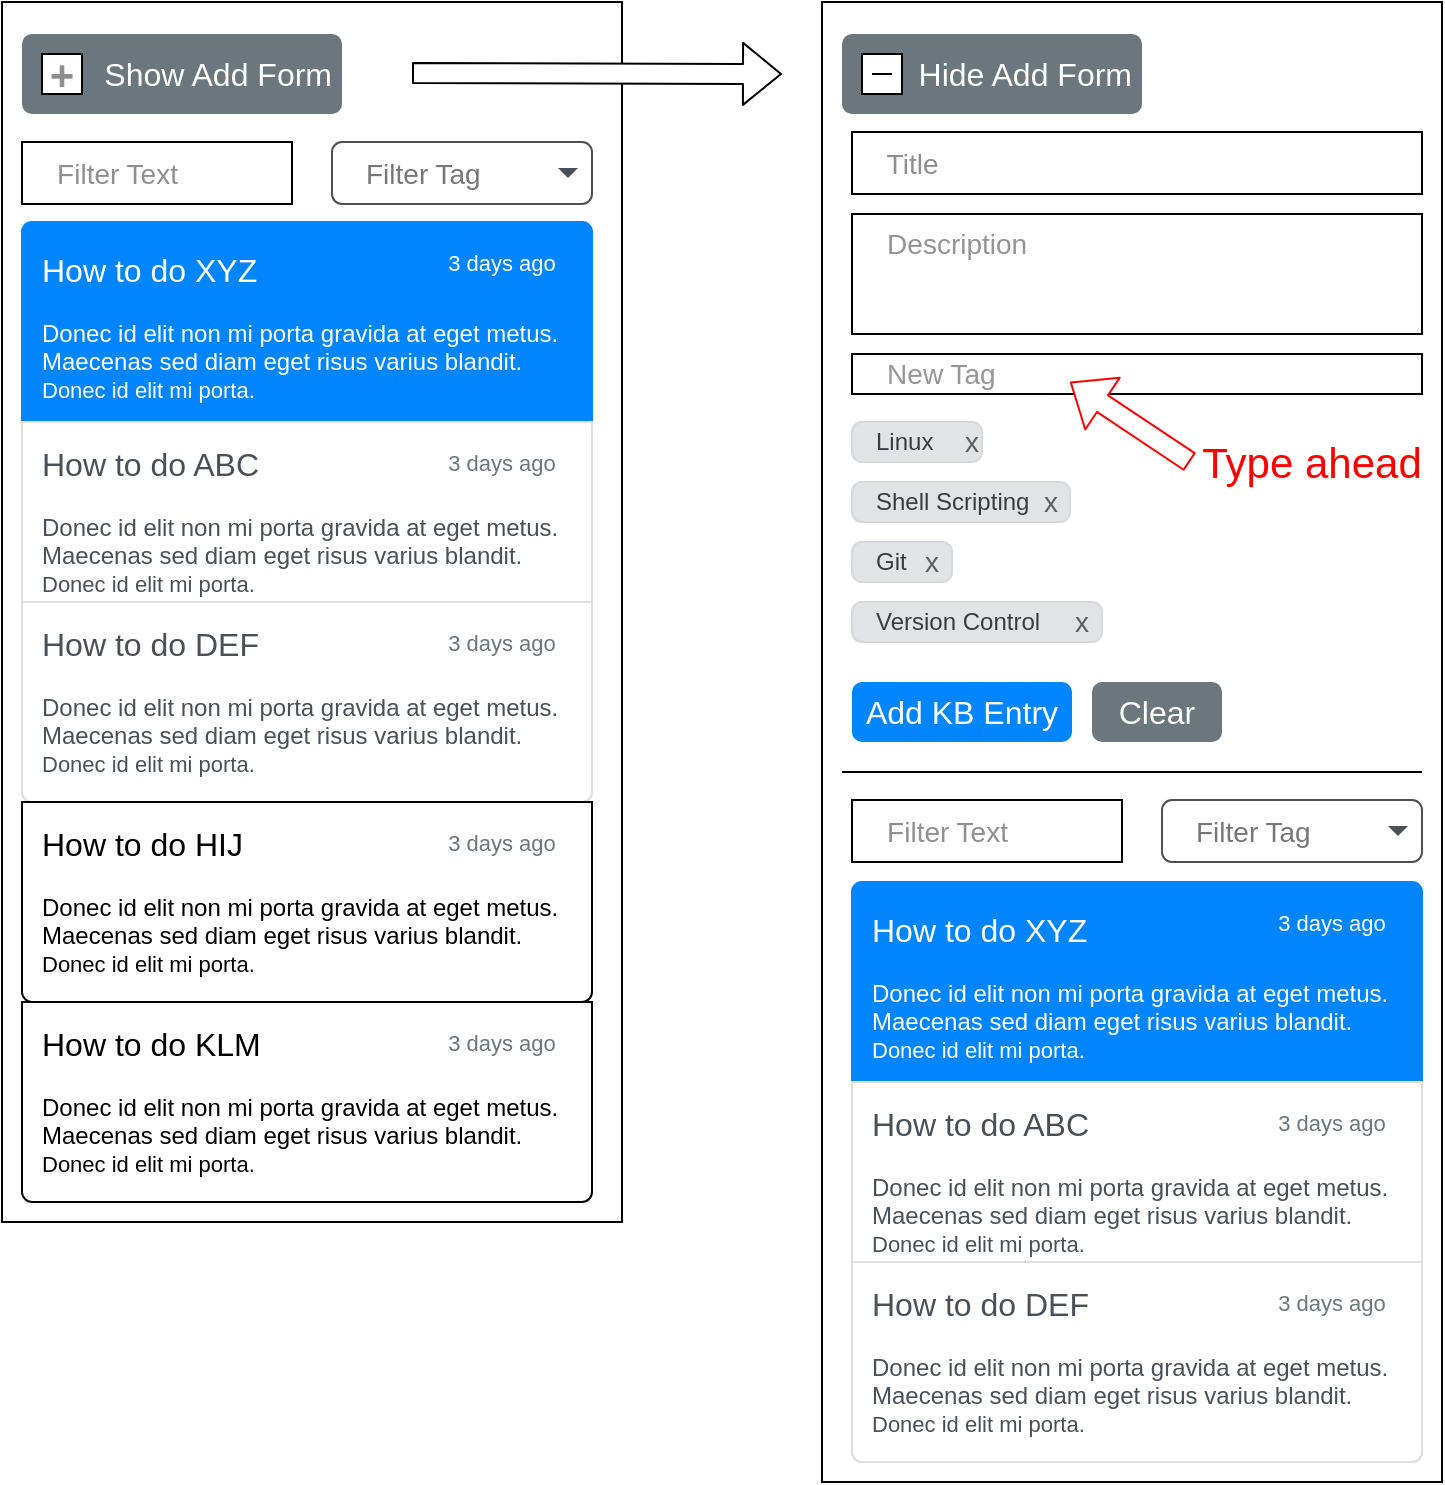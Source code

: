 <mxfile version="13.3.1" type="device"><diagram name="Main Landing Mobile" id="UHeAAoOX3TNLI6ta04B6"><mxGraphModel dx="1426" dy="822" grid="1" gridSize="10" guides="1" tooltips="1" connect="1" arrows="1" fold="1" page="1" pageScale="1" pageWidth="850" pageHeight="1100" math="0" shadow="0"><root><mxCell id="jLLT4HiHCLpE144ZIB0P-0"/><mxCell id="jLLT4HiHCLpE144ZIB0P-1" parent="jLLT4HiHCLpE144ZIB0P-0"/><mxCell id="jLLT4HiHCLpE144ZIB0P-2" value="" style="rounded=0;whiteSpace=wrap;html=1;" vertex="1" parent="jLLT4HiHCLpE144ZIB0P-1"><mxGeometry x="475" y="170" width="310" height="740" as="geometry"/></mxCell><mxCell id="jLLT4HiHCLpE144ZIB0P-20" value="" style="rounded=0;whiteSpace=wrap;html=1;" vertex="1" parent="jLLT4HiHCLpE144ZIB0P-1"><mxGeometry x="65" y="170" width="310" height="610" as="geometry"/></mxCell><mxCell id="jLLT4HiHCLpE144ZIB0P-27" value="Show Add Form" style="html=1;shadow=0;dashed=0;shape=mxgraph.bootstrap.rrect;rSize=5;strokeColor=none;strokeWidth=1;fillColor=#6C767D;fontColor=#FFFFFF;whiteSpace=wrap;align=right;verticalAlign=middle;spacingLeft=0;fontStyle=0;fontSize=16;spacing=5;" vertex="1" parent="jLLT4HiHCLpE144ZIB0P-1"><mxGeometry x="75" y="186" width="160" height="40" as="geometry"/></mxCell><mxCell id="jLLT4HiHCLpE144ZIB0P-28" value="+" style="whiteSpace=wrap;html=1;aspect=fixed;fillColor=#ffffff;fontSize=21;fontColor=#8F8F8F;align=center;fontStyle=1" vertex="1" parent="jLLT4HiHCLpE144ZIB0P-1"><mxGeometry x="85" y="196" width="20" height="20" as="geometry"/></mxCell><mxCell id="jLLT4HiHCLpE144ZIB0P-29" value="Hide Add Form" style="html=1;shadow=0;dashed=0;shape=mxgraph.bootstrap.rrect;rSize=5;strokeColor=none;strokeWidth=1;fillColor=#6C767D;fontColor=#FFFFFF;whiteSpace=wrap;align=right;verticalAlign=middle;spacingLeft=0;fontStyle=0;fontSize=16;spacing=5;" vertex="1" parent="jLLT4HiHCLpE144ZIB0P-1"><mxGeometry x="485" y="186" width="150" height="40" as="geometry"/></mxCell><mxCell id="jLLT4HiHCLpE144ZIB0P-30" value="" style="whiteSpace=wrap;html=1;aspect=fixed;fillColor=#ffffff;fontSize=21;fontColor=#8F8F8F;align=center;fontStyle=1" vertex="1" parent="jLLT4HiHCLpE144ZIB0P-1"><mxGeometry x="495" y="196" width="20" height="20" as="geometry"/></mxCell><mxCell id="jLLT4HiHCLpE144ZIB0P-31" value="" style="endArrow=none;html=1;fontSize=21;fontColor=#8F8F8F;" edge="1" parent="jLLT4HiHCLpE144ZIB0P-1"><mxGeometry width="50" height="50" relative="1" as="geometry"><mxPoint x="510" y="206" as="sourcePoint"/><mxPoint x="500" y="206" as="targetPoint"/></mxGeometry></mxCell><mxCell id="jLLT4HiHCLpE144ZIB0P-34" value="" style="html=1;shadow=0;dashed=0;shape=mxgraph.bootstrap.rrect;rSize=5;strokeColor=#DFDFDF;html=1;whiteSpace=wrap;fillColor=#FFFFFF;fontColor=#495057;align=center;" vertex="1" parent="jLLT4HiHCLpE144ZIB0P-1"><mxGeometry x="75" y="280" width="285" height="290" as="geometry"/></mxCell><mxCell id="jLLT4HiHCLpE144ZIB0P-35" value="&lt;font style=&quot;font-size: 16px&quot;&gt;How to do XYZ&lt;/font&gt;&lt;br&gt;&lt;br&gt;Donec id elit non mi porta gravida at eget metus. Maecenas sed diam eget risus varius blandit.&lt;br&gt;&lt;font style=&quot;font-size: 11px&quot;&gt;Donec id elit mi porta.&lt;/font&gt;" style="html=1;shadow=0;dashed=0;shape=mxgraph.bootstrap.topButton;rSize=5;perimeter=none;whiteSpace=wrap;resizeWidth=1;align=left;spacing=10;verticalAlign=top;fillColor=#0085FC;strokeColor=#0085FC;fontColor=#ffffff;" vertex="1" parent="jLLT4HiHCLpE144ZIB0P-34"><mxGeometry width="285" height="100" relative="1" as="geometry"/></mxCell><mxCell id="jLLT4HiHCLpE144ZIB0P-36" value="3 days ago" style="strokeColor=none;fillColor=none;fontColor=#ffffff;fontSize=11;" vertex="1" parent="jLLT4HiHCLpE144ZIB0P-35"><mxGeometry x="1" width="90" height="40" relative="1" as="geometry"><mxPoint x="-90" as="offset"/></mxGeometry></mxCell><mxCell id="jLLT4HiHCLpE144ZIB0P-37" value="&lt;font style=&quot;font-size: 16px&quot;&gt;How to do ABC&lt;/font&gt;&lt;br&gt;&lt;br&gt;Donec id elit non mi porta gravida at eget metus. Maecenas sed diam eget risus varius blandit.&lt;br&gt;&lt;font style=&quot;font-size: 11px&quot;&gt;Donec id elit mi porta.&lt;/font&gt;" style="strokeColor=inherit;fillColor=inherit;gradientColor=inherit;fontColor=inherit;html=1;shadow=0;dashed=0;perimeter=none;whiteSpace=wrap;resizeWidth=1;align=left;spacing=10;" vertex="1" parent="jLLT4HiHCLpE144ZIB0P-34"><mxGeometry width="285" height="100" relative="1" as="geometry"><mxPoint y="100" as="offset"/></mxGeometry></mxCell><mxCell id="jLLT4HiHCLpE144ZIB0P-38" value="3 days ago" style="strokeColor=none;fillColor=none;fontColor=#6C767D;fontSize=11;" vertex="1" parent="jLLT4HiHCLpE144ZIB0P-37"><mxGeometry x="1" width="90" height="40" relative="1" as="geometry"><mxPoint x="-90" as="offset"/></mxGeometry></mxCell><mxCell id="jLLT4HiHCLpE144ZIB0P-39" value="&lt;font style=&quot;font-size: 16px&quot;&gt;How to do DEF&lt;/font&gt;&lt;br&gt;&lt;br&gt;Donec id elit non mi porta gravida at eget metus. Maecenas sed diam eget risus varius blandit.&lt;br&gt;&lt;font style=&quot;font-size: 11px&quot;&gt;Donec id elit mi porta.&lt;/font&gt;" style="strokeColor=inherit;fillColor=inherit;gradientColor=inherit;fontColor=inherit;html=1;shadow=0;dashed=0;shape=mxgraph.bootstrap.bottomButton;rSize=5;perimeter=none;whiteSpace=wrap;resizeWidth=1;resizeHeight=0;align=left;spacing=10;" vertex="1" parent="jLLT4HiHCLpE144ZIB0P-34"><mxGeometry y="1" width="285" height="100" relative="1" as="geometry"><mxPoint y="-100" as="offset"/></mxGeometry></mxCell><mxCell id="jLLT4HiHCLpE144ZIB0P-40" value="3 days ago" style="strokeColor=none;fillColor=none;fontColor=#6C767D;fontSize=11;" vertex="1" parent="jLLT4HiHCLpE144ZIB0P-39"><mxGeometry x="1" width="90" height="40" relative="1" as="geometry"><mxPoint x="-90" as="offset"/></mxGeometry></mxCell><mxCell id="0uS2K71ZmIGYGC92NgSZ-0" value="&lt;font style=&quot;font-size: 16px&quot;&gt;How to do HIJ&lt;/font&gt;&lt;br&gt;&lt;br&gt;Donec id elit non mi porta gravida at eget metus. Maecenas sed diam eget risus varius blandit.&lt;br&gt;&lt;font style=&quot;font-size: 11px&quot;&gt;Donec id elit mi porta.&lt;/font&gt;" style="strokeColor=inherit;fillColor=inherit;gradientColor=inherit;fontColor=inherit;html=1;shadow=0;dashed=0;shape=mxgraph.bootstrap.bottomButton;rSize=5;perimeter=none;whiteSpace=wrap;resizeWidth=1;resizeHeight=0;align=left;spacing=10;" vertex="1" parent="jLLT4HiHCLpE144ZIB0P-1"><mxGeometry x="75" y="570" width="285" height="100" as="geometry"/></mxCell><mxCell id="0uS2K71ZmIGYGC92NgSZ-1" value="3 days ago" style="strokeColor=none;fillColor=none;fontColor=#6C767D;fontSize=11;" vertex="1" parent="0uS2K71ZmIGYGC92NgSZ-0"><mxGeometry x="1" width="90" height="40" relative="1" as="geometry"><mxPoint x="-90" as="offset"/></mxGeometry></mxCell><mxCell id="0uS2K71ZmIGYGC92NgSZ-2" value="&lt;font style=&quot;font-size: 16px&quot;&gt;How to do KLM&lt;/font&gt;&lt;br&gt;&lt;br&gt;Donec id elit non mi porta gravida at eget metus. Maecenas sed diam eget risus varius blandit.&lt;br&gt;&lt;font style=&quot;font-size: 11px&quot;&gt;Donec id elit mi porta.&lt;/font&gt;" style="strokeColor=inherit;fillColor=inherit;gradientColor=inherit;fontColor=inherit;html=1;shadow=0;dashed=0;shape=mxgraph.bootstrap.bottomButton;rSize=5;perimeter=none;whiteSpace=wrap;resizeWidth=1;resizeHeight=0;align=left;spacing=10;" vertex="1" parent="jLLT4HiHCLpE144ZIB0P-1"><mxGeometry x="75" y="670" width="285" height="100" as="geometry"/></mxCell><mxCell id="0uS2K71ZmIGYGC92NgSZ-3" value="3 days ago" style="strokeColor=none;fillColor=none;fontColor=#6C767D;fontSize=11;" vertex="1" parent="0uS2K71ZmIGYGC92NgSZ-2"><mxGeometry x="1" width="90" height="40" relative="1" as="geometry"><mxPoint x="-90" as="offset"/></mxGeometry></mxCell><mxCell id="0uS2K71ZmIGYGC92NgSZ-8" value="&lt;span&gt;&amp;nbsp; &amp;nbsp; Filter Text&lt;/span&gt;" style="rounded=0;whiteSpace=wrap;html=1;fillColor=#ffffff;fontSize=14;fontColor=#8F8F8F;spacingTop=0;spacing=2;labelPosition=center;verticalLabelPosition=middle;align=left;verticalAlign=middle;" vertex="1" parent="jLLT4HiHCLpE144ZIB0P-1"><mxGeometry x="490" y="569" width="135" height="31" as="geometry"/></mxCell><mxCell id="0uS2K71ZmIGYGC92NgSZ-9" value="Filter Tag" style="html=1;shadow=0;dashed=0;shape=mxgraph.bootstrap.rrect;rSize=5;strokeColor=#505050;strokeWidth=1;fillColor=#ffffff;fontColor=#777777;whiteSpace=wrap;align=left;verticalAlign=middle;fontStyle=0;fontSize=14;spacingRight=0;spacing=17;" vertex="1" parent="jLLT4HiHCLpE144ZIB0P-1"><mxGeometry x="645" y="569" width="130" height="31" as="geometry"/></mxCell><mxCell id="0uS2K71ZmIGYGC92NgSZ-10" value="" style="shape=triangle;direction=south;fillColor=#495057;strokeColor=none;perimeter=none;" vertex="1" parent="0uS2K71ZmIGYGC92NgSZ-9"><mxGeometry x="1" y="0.5" width="10" height="5" relative="1" as="geometry"><mxPoint x="-17" y="-2.5" as="offset"/></mxGeometry></mxCell><mxCell id="0uS2K71ZmIGYGC92NgSZ-12" value="&amp;nbsp; &amp;nbsp; Title" style="rounded=0;whiteSpace=wrap;html=1;fillColor=#ffffff;fontSize=14;fontColor=#8F8F8F;spacingTop=0;spacing=2;labelPosition=center;verticalLabelPosition=middle;align=left;verticalAlign=middle;" vertex="1" parent="jLLT4HiHCLpE144ZIB0P-1"><mxGeometry x="490" y="235" width="285" height="31" as="geometry"/></mxCell><mxCell id="xAcL50rqmiW2r-QeyTG6-0" value="&amp;nbsp; &amp;nbsp; Description" style="rounded=0;whiteSpace=wrap;html=1;fillColor=#ffffff;fontSize=14;align=left;verticalAlign=top;fontColor=#949494;" vertex="1" parent="jLLT4HiHCLpE144ZIB0P-1"><mxGeometry x="490" y="276" width="285" height="60" as="geometry"/></mxCell><mxCell id="xAcL50rqmiW2r-QeyTG6-1" value="" style="endArrow=none;html=1;fontSize=21;fontColor=#949494;" edge="1" parent="jLLT4HiHCLpE144ZIB0P-1"><mxGeometry width="50" height="50" relative="1" as="geometry"><mxPoint x="485" y="555" as="sourcePoint"/><mxPoint x="775" y="555" as="targetPoint"/></mxGeometry></mxCell><mxCell id="zgj58LVtBkuPx2NfInyW-0" value="&amp;nbsp; &amp;nbsp; New Tag" style="rounded=0;whiteSpace=wrap;html=1;fillColor=#ffffff;fontSize=14;fontColor=#969696;align=left;" vertex="1" parent="jLLT4HiHCLpE144ZIB0P-1"><mxGeometry x="490" y="346" width="285" height="20" as="geometry"/></mxCell><mxCell id="y1bhrKEWxP1UbEdQGBGR-0" value="Git" style="html=1;shadow=0;dashed=0;shape=mxgraph.bootstrap.rrect;rSize=5;strokeColor=#D6D8DB;strokeWidth=1;fillColor=#E2E3E5;fontColor=#383D41;whiteSpace=wrap;align=left;verticalAlign=middle;spacingLeft=10;" vertex="1" parent="jLLT4HiHCLpE144ZIB0P-1"><mxGeometry x="490" y="440" width="50" height="20" as="geometry"/></mxCell><mxCell id="y1bhrKEWxP1UbEdQGBGR-1" value="x" style="text;html=1;strokeColor=none;fillColor=none;align=center;verticalAlign=middle;whiteSpace=wrap;rounded=0;fontSize=14;fontColor=#5E5E5E;" vertex="1" parent="jLLT4HiHCLpE144ZIB0P-1"><mxGeometry x="520" y="440" width="20" height="20" as="geometry"/></mxCell><mxCell id="y1bhrKEWxP1UbEdQGBGR-2" value="Shell Scripting" style="html=1;shadow=0;dashed=0;shape=mxgraph.bootstrap.rrect;rSize=5;strokeColor=#D6D8DB;strokeWidth=1;fillColor=#E2E3E5;fontColor=#383D41;whiteSpace=wrap;align=left;verticalAlign=middle;spacingLeft=10;" vertex="1" parent="jLLT4HiHCLpE144ZIB0P-1"><mxGeometry x="490" y="410" width="109" height="20" as="geometry"/></mxCell><mxCell id="y1bhrKEWxP1UbEdQGBGR-3" value="x" style="text;html=1;strokeColor=none;fillColor=none;align=center;verticalAlign=middle;whiteSpace=wrap;rounded=0;fontSize=14;fontColor=#5E5E5E;" vertex="1" parent="jLLT4HiHCLpE144ZIB0P-1"><mxGeometry x="580" y="410" width="19" height="20" as="geometry"/></mxCell><mxCell id="okGVlv29HkmOo90vGpSo-0" value="Add KB Entry" style="html=1;shadow=0;dashed=0;shape=mxgraph.bootstrap.rrect;rSize=5;strokeColor=none;strokeWidth=1;fillColor=#0085FC;fontColor=#FFFFFF;whiteSpace=wrap;align=center;verticalAlign=middle;spacingLeft=0;fontStyle=0;fontSize=16;spacing=5;" vertex="1" parent="jLLT4HiHCLpE144ZIB0P-1"><mxGeometry x="490" y="510" width="110" height="30" as="geometry"/></mxCell><mxCell id="okGVlv29HkmOo90vGpSo-2" value="" style="html=1;shadow=0;dashed=0;shape=mxgraph.bootstrap.rrect;rSize=5;strokeColor=#DFDFDF;html=1;whiteSpace=wrap;fillColor=#FFFFFF;fontColor=#495057;align=center;" vertex="1" parent="jLLT4HiHCLpE144ZIB0P-1"><mxGeometry x="490" y="610" width="285" height="290" as="geometry"/></mxCell><mxCell id="okGVlv29HkmOo90vGpSo-3" value="&lt;font style=&quot;font-size: 16px&quot;&gt;How to do XYZ&lt;/font&gt;&lt;br&gt;&lt;br&gt;Donec id elit non mi porta gravida at eget metus. Maecenas sed diam eget risus varius blandit.&lt;br&gt;&lt;font style=&quot;font-size: 11px&quot;&gt;Donec id elit mi porta.&lt;/font&gt;" style="html=1;shadow=0;dashed=0;shape=mxgraph.bootstrap.topButton;rSize=5;perimeter=none;whiteSpace=wrap;resizeWidth=1;align=left;spacing=10;verticalAlign=top;fillColor=#0085FC;strokeColor=#0085FC;fontColor=#ffffff;" vertex="1" parent="okGVlv29HkmOo90vGpSo-2"><mxGeometry width="285" height="100" relative="1" as="geometry"/></mxCell><mxCell id="okGVlv29HkmOo90vGpSo-4" value="3 days ago" style="strokeColor=none;fillColor=none;fontColor=#ffffff;fontSize=11;" vertex="1" parent="okGVlv29HkmOo90vGpSo-3"><mxGeometry x="1" width="90" height="40" relative="1" as="geometry"><mxPoint x="-90" as="offset"/></mxGeometry></mxCell><mxCell id="okGVlv29HkmOo90vGpSo-5" value="&lt;font style=&quot;font-size: 16px&quot;&gt;How to do ABC&lt;/font&gt;&lt;br&gt;&lt;br&gt;Donec id elit non mi porta gravida at eget metus. Maecenas sed diam eget risus varius blandit.&lt;br&gt;&lt;font style=&quot;font-size: 11px&quot;&gt;Donec id elit mi porta.&lt;/font&gt;" style="strokeColor=inherit;fillColor=inherit;gradientColor=inherit;fontColor=inherit;html=1;shadow=0;dashed=0;perimeter=none;whiteSpace=wrap;resizeWidth=1;align=left;spacing=10;" vertex="1" parent="okGVlv29HkmOo90vGpSo-2"><mxGeometry width="285" height="100" relative="1" as="geometry"><mxPoint y="100" as="offset"/></mxGeometry></mxCell><mxCell id="okGVlv29HkmOo90vGpSo-6" value="3 days ago" style="strokeColor=none;fillColor=none;fontColor=#6C767D;fontSize=11;" vertex="1" parent="okGVlv29HkmOo90vGpSo-5"><mxGeometry x="1" width="90" height="40" relative="1" as="geometry"><mxPoint x="-90" as="offset"/></mxGeometry></mxCell><mxCell id="okGVlv29HkmOo90vGpSo-7" value="&lt;font style=&quot;font-size: 16px&quot;&gt;How to do DEF&lt;/font&gt;&lt;br&gt;&lt;br&gt;Donec id elit non mi porta gravida at eget metus. Maecenas sed diam eget risus varius blandit.&lt;br&gt;&lt;font style=&quot;font-size: 11px&quot;&gt;Donec id elit mi porta.&lt;/font&gt;" style="strokeColor=inherit;fillColor=inherit;gradientColor=inherit;fontColor=inherit;html=1;shadow=0;dashed=0;shape=mxgraph.bootstrap.bottomButton;rSize=5;perimeter=none;whiteSpace=wrap;resizeWidth=1;resizeHeight=0;align=left;spacing=10;" vertex="1" parent="okGVlv29HkmOo90vGpSo-2"><mxGeometry y="1" width="285" height="100" relative="1" as="geometry"><mxPoint y="-100" as="offset"/></mxGeometry></mxCell><mxCell id="okGVlv29HkmOo90vGpSo-8" value="3 days ago" style="strokeColor=none;fillColor=none;fontColor=#6C767D;fontSize=11;" vertex="1" parent="okGVlv29HkmOo90vGpSo-7"><mxGeometry x="1" width="90" height="40" relative="1" as="geometry"><mxPoint x="-90" as="offset"/></mxGeometry></mxCell><mxCell id="okGVlv29HkmOo90vGpSo-9" value="" style="shape=flexArrow;endArrow=classic;html=1;fontSize=21;fontColor=#969696;fillColor=#ffffff;" edge="1" parent="jLLT4HiHCLpE144ZIB0P-1"><mxGeometry width="50" height="50" relative="1" as="geometry"><mxPoint x="270" y="205.5" as="sourcePoint"/><mxPoint x="455" y="206" as="targetPoint"/></mxGeometry></mxCell><mxCell id="laMyoY3lqx8BZb1eNKhC-0" value="Linux" style="html=1;shadow=0;dashed=0;shape=mxgraph.bootstrap.rrect;rSize=5;strokeColor=#D6D8DB;strokeWidth=1;fillColor=#E2E3E5;fontColor=#383D41;whiteSpace=wrap;align=left;verticalAlign=middle;spacingLeft=10;" vertex="1" parent="jLLT4HiHCLpE144ZIB0P-1"><mxGeometry x="490" y="380" width="65" height="20" as="geometry"/></mxCell><mxCell id="laMyoY3lqx8BZb1eNKhC-4" value="" style="edgeStyle=orthogonalEdgeStyle;rounded=0;orthogonalLoop=1;jettySize=auto;html=1;fillColor=#ffffff;fontSize=21;fontColor=#969696;" edge="1" parent="jLLT4HiHCLpE144ZIB0P-1" target="laMyoY3lqx8BZb1eNKhC-3"><mxGeometry relative="1" as="geometry"><mxPoint x="490" y="480" as="sourcePoint"/></mxGeometry></mxCell><mxCell id="laMyoY3lqx8BZb1eNKhC-1" value="x" style="text;html=1;strokeColor=none;fillColor=none;align=center;verticalAlign=middle;whiteSpace=wrap;rounded=0;fontSize=14;fontColor=#5E5E5E;" vertex="1" parent="jLLT4HiHCLpE144ZIB0P-1"><mxGeometry x="540" y="380" width="20" height="20" as="geometry"/></mxCell><mxCell id="laMyoY3lqx8BZb1eNKhC-2" value="Version Control" style="html=1;shadow=0;dashed=0;shape=mxgraph.bootstrap.rrect;rSize=5;strokeColor=#D6D8DB;strokeWidth=1;fillColor=#E2E3E5;fontColor=#383D41;whiteSpace=wrap;align=left;verticalAlign=middle;spacingLeft=10;" vertex="1" parent="jLLT4HiHCLpE144ZIB0P-1"><mxGeometry x="490" y="470" width="125" height="20" as="geometry"/></mxCell><mxCell id="laMyoY3lqx8BZb1eNKhC-3" value="x" style="text;html=1;strokeColor=none;fillColor=none;align=center;verticalAlign=middle;whiteSpace=wrap;rounded=0;fontSize=14;fontColor=#5E5E5E;" vertex="1" parent="jLLT4HiHCLpE144ZIB0P-1"><mxGeometry x="595" y="470" width="20" height="20" as="geometry"/></mxCell><mxCell id="laMyoY3lqx8BZb1eNKhC-5" value="&lt;span&gt;&amp;nbsp; &amp;nbsp; Filter Text&lt;/span&gt;" style="rounded=0;whiteSpace=wrap;html=1;fillColor=#ffffff;fontSize=14;fontColor=#8F8F8F;spacingTop=0;spacing=2;labelPosition=center;verticalLabelPosition=middle;align=left;verticalAlign=middle;" vertex="1" parent="jLLT4HiHCLpE144ZIB0P-1"><mxGeometry x="75" y="240" width="135" height="31" as="geometry"/></mxCell><mxCell id="laMyoY3lqx8BZb1eNKhC-6" value="Filter Tag" style="html=1;shadow=0;dashed=0;shape=mxgraph.bootstrap.rrect;rSize=5;strokeColor=#505050;strokeWidth=1;fillColor=#ffffff;fontColor=#777777;whiteSpace=wrap;align=left;verticalAlign=middle;fontStyle=0;fontSize=14;spacingRight=0;spacing=17;" vertex="1" parent="jLLT4HiHCLpE144ZIB0P-1"><mxGeometry x="230" y="240" width="130" height="31" as="geometry"/></mxCell><mxCell id="laMyoY3lqx8BZb1eNKhC-7" value="" style="shape=triangle;direction=south;fillColor=#495057;strokeColor=none;perimeter=none;" vertex="1" parent="laMyoY3lqx8BZb1eNKhC-6"><mxGeometry x="1" y="0.5" width="10" height="5" relative="1" as="geometry"><mxPoint x="-17" y="-2.5" as="offset"/></mxGeometry></mxCell><mxCell id="laMyoY3lqx8BZb1eNKhC-9" value="Clear" style="html=1;shadow=0;dashed=0;shape=mxgraph.bootstrap.rrect;rSize=5;strokeColor=none;strokeWidth=1;fillColor=#6C767D;fontColor=#FFFFFF;whiteSpace=wrap;align=center;verticalAlign=middle;spacingLeft=0;fontStyle=0;fontSize=16;spacing=5;" vertex="1" parent="jLLT4HiHCLpE144ZIB0P-1"><mxGeometry x="610" y="510" width="65" height="30" as="geometry"/></mxCell><mxCell id="laMyoY3lqx8BZb1eNKhC-10" value="" style="shape=flexArrow;endArrow=classic;html=1;fillColor=#ffffff;fontSize=21;fontColor=#969696;strokeColor=#FF0000;" edge="1" parent="jLLT4HiHCLpE144ZIB0P-1"><mxGeometry width="50" height="50" relative="1" as="geometry"><mxPoint x="659" y="400" as="sourcePoint"/><mxPoint x="599" y="360" as="targetPoint"/></mxGeometry></mxCell><mxCell id="laMyoY3lqx8BZb1eNKhC-11" value="Type ahead" style="text;html=1;strokeColor=none;fillColor=none;align=center;verticalAlign=middle;whiteSpace=wrap;rounded=0;fontSize=21;fontColor=#FF0000;" vertex="1" parent="jLLT4HiHCLpE144ZIB0P-1"><mxGeometry x="660" y="390" width="120" height="20" as="geometry"/></mxCell></root></mxGraphModel></diagram></mxfile>